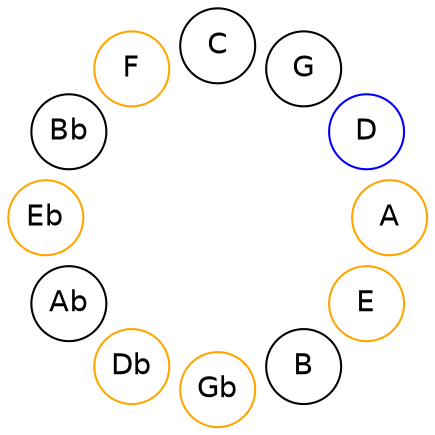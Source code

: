 
graph {

layout = circo;
mindist = .1

node [shape = circle, fontname = Helvetica, margin = 0]
edge [style=invis]

subgraph 1 {
	E -- B -- Gb -- Db -- Ab -- Eb -- Bb -- F -- C -- G -- D -- A -- E
}

E [color=orange];
Gb [color=orange];
Db [color=orange];
Eb [color=orange];
F [color=orange];
D [color=blue];
A [color=orange];
}
